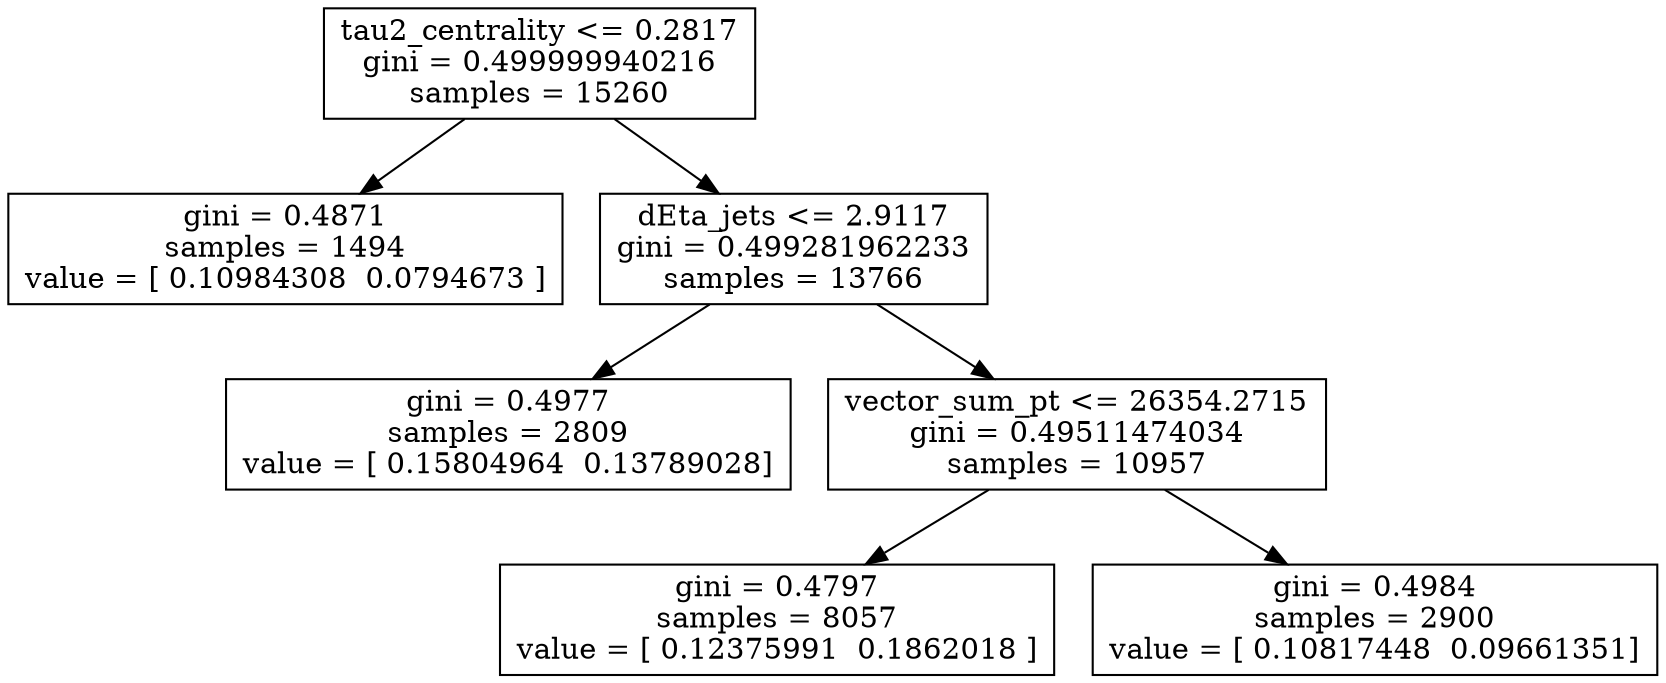 digraph Tree {
0 [label="tau2_centrality <= 0.2817\ngini = 0.499999940216\nsamples = 15260", shape="box"] ;
1 [label="gini = 0.4871\nsamples = 1494\nvalue = [ 0.10984308  0.0794673 ]", shape="box"] ;
0 -> 1 ;
2 [label="dEta_jets <= 2.9117\ngini = 0.499281962233\nsamples = 13766", shape="box"] ;
0 -> 2 ;
3 [label="gini = 0.4977\nsamples = 2809\nvalue = [ 0.15804964  0.13789028]", shape="box"] ;
2 -> 3 ;
4 [label="vector_sum_pt <= 26354.2715\ngini = 0.49511474034\nsamples = 10957", shape="box"] ;
2 -> 4 ;
5 [label="gini = 0.4797\nsamples = 8057\nvalue = [ 0.12375991  0.1862018 ]", shape="box"] ;
4 -> 5 ;
6 [label="gini = 0.4984\nsamples = 2900\nvalue = [ 0.10817448  0.09661351]", shape="box"] ;
4 -> 6 ;
}